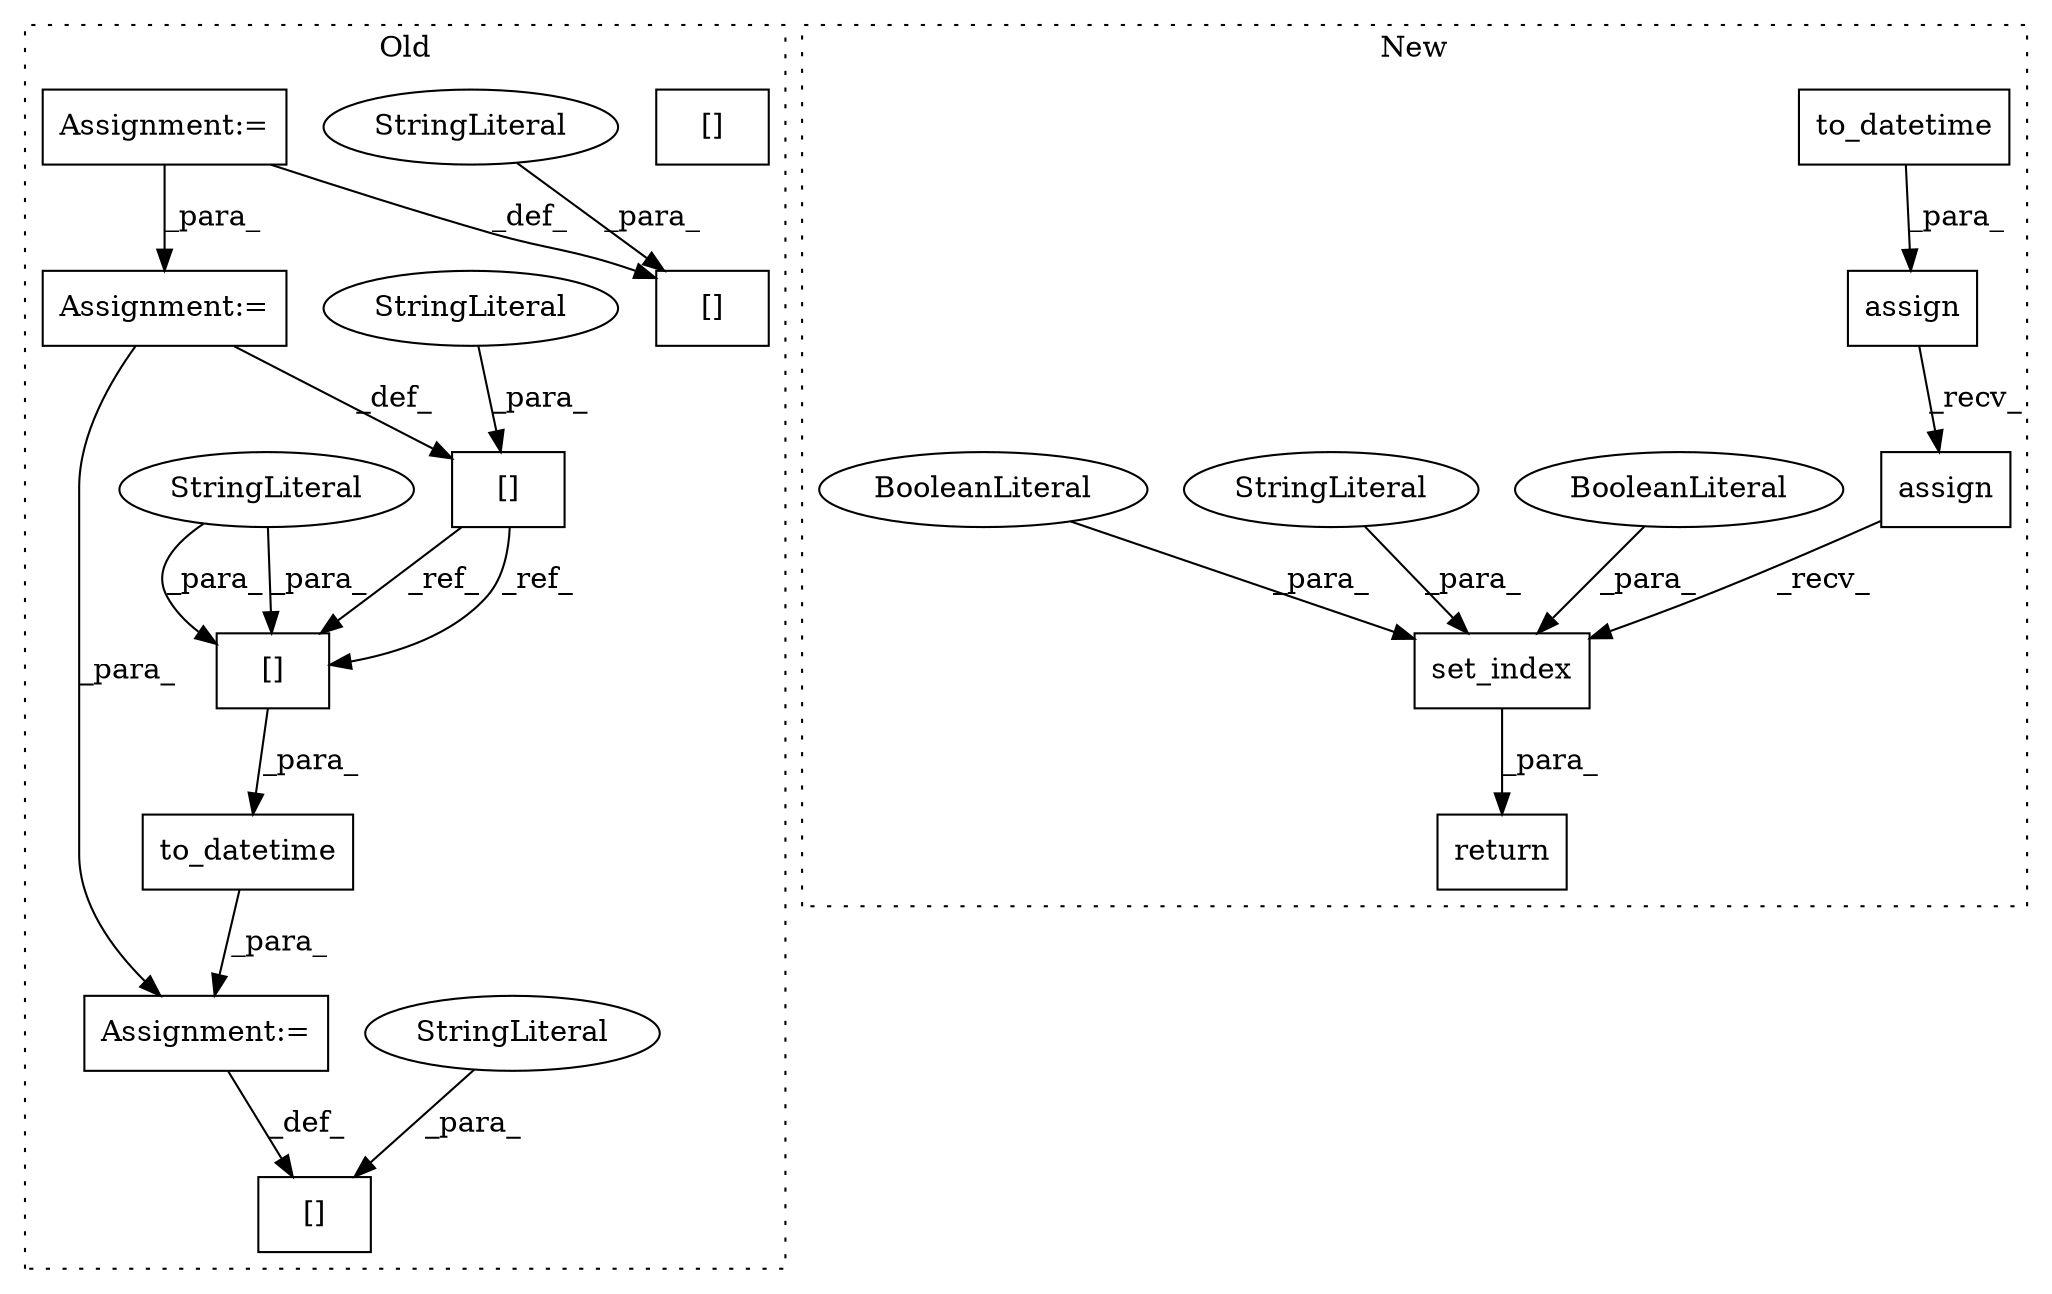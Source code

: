 digraph G {
subgraph cluster0 {
1 [label="to_datetime" a="32" s="4202,4226" l="12,1" shape="box"];
3 [label="Assignment:=" a="7" s="4194" l="1" shape="box"];
4 [label="[]" a="2" s="4214,4225" l="5,1" shape="box"];
5 [label="StringLiteral" a="45" s="4219" l="6" shape="ellipse"];
6 [label="[]" a="2" s="4281,4292" l="5,1" shape="box"];
7 [label="StringLiteral" a="45" s="4286" l="6" shape="ellipse"];
8 [label="Assignment:=" a="7" s="4090" l="1" shape="box"];
9 [label="[]" a="2" s="4105,4122" l="5,1" shape="box"];
10 [label="StringLiteral" a="45" s="4110" l="12" shape="ellipse"];
14 [label="[]" a="2" s="4078,4089" l="5,1" shape="box"];
16 [label="StringLiteral" a="45" s="4083" l="6" shape="ellipse"];
17 [label="Assignment:=" a="7" s="4123" l="1" shape="box"];
21 [label="[]" a="2" s="4214,4225" l="5,1" shape="box"];
label = "Old";
style="dotted";
}
subgraph cluster1 {
2 [label="assign" a="32" s="4036,4116" l="7,1" shape="box"];
11 [label="to_datetime" a="32" s="4050,4115" l="12,1" shape="box"];
12 [label="set_index" a="32" s="4229,4257" l="10,1" shape="box"];
13 [label="BooleanLiteral" a="9" s="4246" l="5" shape="ellipse"];
15 [label="StringLiteral" a="45" s="4239" l="6" shape="ellipse"];
18 [label="return" a="41" s="4959" l="7" shape="box"];
19 [label="BooleanLiteral" a="9" s="4252" l="5" shape="ellipse"];
20 [label="assign" a="32" s="4118,4137" l="7,1" shape="box"];
label = "New";
style="dotted";
}
1 -> 3 [label="_para_"];
2 -> 20 [label="_recv_"];
3 -> 6 [label="_def_"];
5 -> 21 [label="_para_"];
5 -> 21 [label="_para_"];
7 -> 6 [label="_para_"];
8 -> 17 [label="_para_"];
8 -> 14 [label="_def_"];
9 -> 21 [label="_ref_"];
9 -> 21 [label="_ref_"];
10 -> 9 [label="_para_"];
11 -> 2 [label="_para_"];
12 -> 18 [label="_para_"];
13 -> 12 [label="_para_"];
15 -> 12 [label="_para_"];
16 -> 14 [label="_para_"];
17 -> 3 [label="_para_"];
17 -> 9 [label="_def_"];
19 -> 12 [label="_para_"];
20 -> 12 [label="_recv_"];
21 -> 1 [label="_para_"];
}